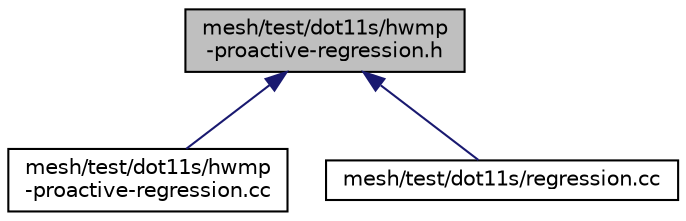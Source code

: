 digraph "mesh/test/dot11s/hwmp-proactive-regression.h"
{
  edge [fontname="Helvetica",fontsize="10",labelfontname="Helvetica",labelfontsize="10"];
  node [fontname="Helvetica",fontsize="10",shape=record];
  Node1 [label="mesh/test/dot11s/hwmp\l-proactive-regression.h",height=0.2,width=0.4,color="black", fillcolor="grey75", style="filled", fontcolor="black"];
  Node1 -> Node2 [dir="back",color="midnightblue",fontsize="10",style="solid"];
  Node2 [label="mesh/test/dot11s/hwmp\l-proactive-regression.cc",height=0.2,width=0.4,color="black", fillcolor="white", style="filled",URL="$da/d45/hwmp-proactive-regression_8cc.html"];
  Node1 -> Node3 [dir="back",color="midnightblue",fontsize="10",style="solid"];
  Node3 [label="mesh/test/dot11s/regression.cc",height=0.2,width=0.4,color="black", fillcolor="white", style="filled",URL="$d0/d34/dot11s_2regression_8cc.html"];
}
